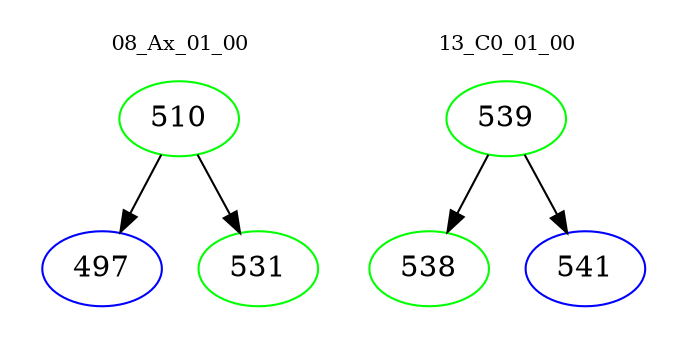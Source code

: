 digraph{
subgraph cluster_0 {
color = white
label = "08_Ax_01_00";
fontsize=10;
T0_510 [label="510", color="green"]
T0_510 -> T0_497 [color="black"]
T0_497 [label="497", color="blue"]
T0_510 -> T0_531 [color="black"]
T0_531 [label="531", color="green"]
}
subgraph cluster_1 {
color = white
label = "13_C0_01_00";
fontsize=10;
T1_539 [label="539", color="green"]
T1_539 -> T1_538 [color="black"]
T1_538 [label="538", color="green"]
T1_539 -> T1_541 [color="black"]
T1_541 [label="541", color="blue"]
}
}

